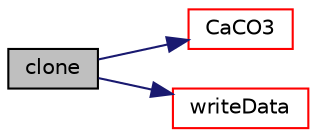 digraph "clone"
{
  bgcolor="transparent";
  edge [fontname="Helvetica",fontsize="10",labelfontname="Helvetica",labelfontsize="10"];
  node [fontname="Helvetica",fontsize="10",shape=record];
  rankdir="LR";
  Node15 [label="clone",height=0.2,width=0.4,color="black", fillcolor="grey75", style="filled", fontcolor="black"];
  Node15 -> Node16 [color="midnightblue",fontsize="10",style="solid",fontname="Helvetica"];
  Node16 [label="CaCO3",height=0.2,width=0.4,color="red",URL="$a31317.html#a3e68166849f8381c5d6bae5146a8d678",tooltip="Construct null. "];
  Node15 -> Node19 [color="midnightblue",fontsize="10",style="solid",fontname="Helvetica"];
  Node19 [label="writeData",height=0.2,width=0.4,color="red",URL="$a31317.html#a4a9a5e81ef203c89a365d47f0acc39b9",tooltip="Write the function coefficients. "];
}

